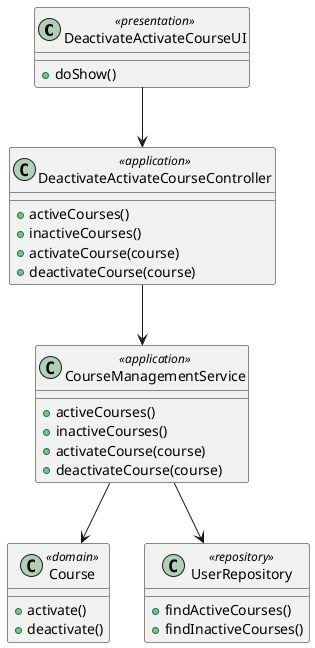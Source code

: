 @startuml
class DeactivateActivateCourseUI <<presentation>>{
+doShow()
}

class DeactivateActivateCourseController <<application>> {
+activeCourses()
+inactiveCourses()
+activateCourse(course)
+deactivateCourse(course)
}

class CourseManagementService <<application>> {
+activeCourses()
+inactiveCourses()
+activateCourse(course)
+deactivateCourse(course)
}

class Course <<domain>> {
+activate()
+deactivate()
}

class UserRepository <<repository>> {
+findActiveCourses()
+findInactiveCourses()
}

DeactivateActivateCourseUI --> DeactivateActivateCourseController
DeactivateActivateCourseController --> CourseManagementService
CourseManagementService --> Course
CourseManagementService --> UserRepository


@enduml
